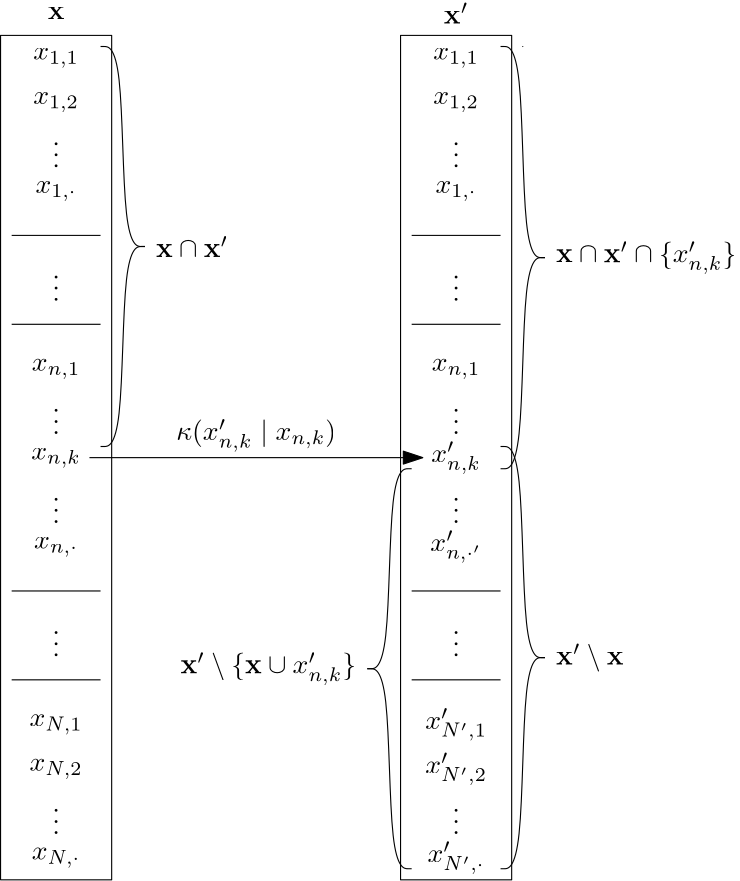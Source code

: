 <?xml version="1.0"?>
<!DOCTYPE ipe SYSTEM "ipe.dtd">
<ipe version="70005" creator="Ipe 7.1.4">
<info created="D:20141023154055" modified="D:20141023154055"/>
<ipestyle name="basic">
<symbol name="arrow/arc(spx)">
<path stroke="sym-stroke" fill="sym-stroke" pen="sym-pen">
0 0 m
-1 0.333 l
-1 -0.333 l
h
</path>
</symbol>
<symbol name="arrow/farc(spx)">
<path stroke="sym-stroke" fill="white" pen="sym-pen">
0 0 m
-1 0.333 l
-1 -0.333 l
h
</path>
</symbol>
<symbol name="mark/circle(sx)" transformations="translations">
<path fill="sym-stroke">
0.6 0 0 0.6 0 0 e
0.4 0 0 0.4 0 0 e
</path>
</symbol>
<symbol name="mark/disk(sx)" transformations="translations">
<path fill="sym-stroke">
0.6 0 0 0.6 0 0 e
</path>
</symbol>
<symbol name="mark/fdisk(sfx)" transformations="translations">
<group>
<path fill="sym-fill">
0.5 0 0 0.5 0 0 e
</path>
<path fill="sym-stroke" fillrule="eofill">
0.6 0 0 0.6 0 0 e
0.4 0 0 0.4 0 0 e
</path>
</group>
</symbol>
<symbol name="mark/box(sx)" transformations="translations">
<path fill="sym-stroke" fillrule="eofill">
-0.6 -0.6 m
0.6 -0.6 l
0.6 0.6 l
-0.6 0.6 l
h
-0.4 -0.4 m
0.4 -0.4 l
0.4 0.4 l
-0.4 0.4 l
h
</path>
</symbol>
<symbol name="mark/square(sx)" transformations="translations">
<path fill="sym-stroke">
-0.6 -0.6 m
0.6 -0.6 l
0.6 0.6 l
-0.6 0.6 l
h
</path>
</symbol>
<symbol name="mark/fsquare(sfx)" transformations="translations">
<group>
<path fill="sym-fill">
-0.5 -0.5 m
0.5 -0.5 l
0.5 0.5 l
-0.5 0.5 l
h
</path>
<path fill="sym-stroke" fillrule="eofill">
-0.6 -0.6 m
0.6 -0.6 l
0.6 0.6 l
-0.6 0.6 l
h
-0.4 -0.4 m
0.4 -0.4 l
0.4 0.4 l
-0.4 0.4 l
h
</path>
</group>
</symbol>
<symbol name="mark/cross(sx)" transformations="translations">
<group>
<path fill="sym-stroke">
-0.43 -0.57 m
0.57 0.43 l
0.43 0.57 l
-0.57 -0.43 l
h
</path>
<path fill="sym-stroke">
-0.43 0.57 m
0.57 -0.43 l
0.43 -0.57 l
-0.57 0.43 l
h
</path>
</group>
</symbol>
<symbol name="arrow/fnormal(spx)">
<path stroke="sym-stroke" fill="white" pen="sym-pen">
0 0 m
-1 0.333 l
-1 -0.333 l
h
</path>
</symbol>
<symbol name="arrow/pointed(spx)">
<path stroke="sym-stroke" fill="sym-stroke" pen="sym-pen">
0 0 m
-1 0.333 l
-0.8 0 l
-1 -0.333 l
h
</path>
</symbol>
<symbol name="arrow/fpointed(spx)">
<path stroke="sym-stroke" fill="white" pen="sym-pen">
0 0 m
-1 0.333 l
-0.8 0 l
-1 -0.333 l
h
</path>
</symbol>
<symbol name="arrow/linear(spx)">
<path stroke="sym-stroke" pen="sym-pen">
-1 0.333 m
0 0 l
-1 -0.333 l
</path>
</symbol>
<symbol name="arrow/fdouble(spx)">
<path stroke="sym-stroke" fill="white" pen="sym-pen">
0 0 m
-1 0.333 l
-1 -0.333 l
h
-1 0 m
-2 0.333 l
-2 -0.333 l
h
</path>
</symbol>
<symbol name="arrow/double(spx)">
<path stroke="sym-stroke" fill="sym-stroke" pen="sym-pen">
0 0 m
-1 0.333 l
-1 -0.333 l
h
-1 0 m
-2 0.333 l
-2 -0.333 l
h
</path>
</symbol>
<pen name="heavier" value="0.8"/>
<pen name="fat" value="1.2"/>
<pen name="ultrafat" value="2"/>
<symbolsize name="large" value="5"/>
<symbolsize name="small" value="2"/>
<symbolsize name="tiny" value="1.1"/>
<arrowsize name="large" value="10"/>
<arrowsize name="small" value="5"/>
<arrowsize name="tiny" value="3"/>
<color name="red" value="1 0 0"/>
<color name="green" value="0 1 0"/>
<color name="blue" value="0 0 1"/>
<color name="yellow" value="1 1 0"/>
<color name="orange" value="1 0.647 0"/>
<color name="gold" value="1 0.843 0"/>
<color name="purple" value="0.627 0.125 0.941"/>
<color name="gray" value="0.745"/>
<color name="brown" value="0.647 0.165 0.165"/>
<color name="navy" value="0 0 0.502"/>
<color name="pink" value="1 0.753 0.796"/>
<color name="seagreen" value="0.18 0.545 0.341"/>
<color name="turquoise" value="0.251 0.878 0.816"/>
<color name="violet" value="0.933 0.51 0.933"/>
<color name="darkblue" value="0 0 0.545"/>
<color name="darkcyan" value="0 0.545 0.545"/>
<color name="darkgray" value="0.663"/>
<color name="darkgreen" value="0 0.392 0"/>
<color name="darkmagenta" value="0.545 0 0.545"/>
<color name="darkorange" value="1 0.549 0"/>
<color name="darkred" value="0.545 0 0"/>
<color name="lightblue" value="0.678 0.847 0.902"/>
<color name="lightcyan" value="0.878 1 1"/>
<color name="lightgray" value="0.827"/>
<color name="lightgreen" value="0.565 0.933 0.565"/>
<color name="lightyellow" value="1 1 0.878"/>
<dashstyle name="dashed" value="[4] 0"/>
<dashstyle name="dotted" value="[1 3] 0"/>
<dashstyle name="dash dotted" value="[4 2 1 2] 0"/>
<dashstyle name="dash dot dotted" value="[4 2 1 2 1 2] 0"/>
<textsize name="large" value="\large"/>
<textsize name="Large" value="\Large"/>
<textsize name="LARGE" value="\LARGE"/>
<textsize name="huge" value="\huge"/>
<textsize name="Huge" value="\Huge"/>
<textsize name="small" value="\small"/>
<textsize name="footnote" value="\footnotesize"/>
<textsize name="tiny" value="\tiny"/>
<textstyle name="center" begin="\begin{center}" end="\end{center}"/>
<textstyle name="itemize" begin="\begin{itemize}" end="\end{itemize}"/>
<textstyle name="item" begin="\begin{itemize}\item{}" end="\end{itemize}"/>
<gridsize name="4 pts" value="4"/>
<gridsize name="8 pts (~3 mm)" value="8"/>
<gridsize name="16 pts (~6 mm)" value="16"/>
<gridsize name="32 pts (~12 mm)" value="32"/>
<gridsize name="10 pts (~3.5 mm)" value="10"/>
<gridsize name="20 pts (~7 mm)" value="20"/>
<gridsize name="14 pts (~5 mm)" value="14"/>
<gridsize name="28 pts (~10 mm)" value="28"/>
<gridsize name="56 pts (~20 mm)" value="56"/>
<anglesize name="90 deg" value="90"/>
<anglesize name="60 deg" value="60"/>
<anglesize name="45 deg" value="45"/>
<anglesize name="30 deg" value="30"/>
<anglesize name="22.5 deg" value="22.5"/>
<tiling name="falling" angle="-60" step="4" width="1"/>
<tiling name="rising" angle="30" step="4" width="1"/>
</ipestyle>
<page>
<layer name="alpha"/>
<view layers="alpha" active="alpha"/>
<text layer="alpha" transformations="translations" pos="112 672" stroke="black" type="label" width="16.501" height="4.29" depth="2.85" halign="center" valign="center">$x_{1, 1}$</text>
<text transformations="translations" pos="112 656" stroke="black" type="label" width="16.501" height="4.29" depth="2.85" halign="center" valign="center">$x_{1, 2}$</text>
<text transformations="translations" pos="112 640" stroke="black" type="label" width="2.767" height="14.999" depth="0" halign="center" valign="center">$\vdots$</text>
<text transformations="translations" pos="112 624" stroke="black" type="label" width="14.896" height="4.29" depth="2.85" halign="center" valign="center">$x_{1, \cdot}$</text>
<path stroke="black">
96 608 m
128 608 l
</path>
<text transformations="translations" pos="112 592" stroke="black" type="label" width="2.767" height="14.999" depth="0" halign="center" valign="center">$\vdots$</text>
<path stroke="black">
96 576 m
128 576 l
</path>
<text transformations="translations" pos="112 560" stroke="black" type="label" width="17.454" height="4.29" depth="2.85" halign="center" valign="center">$x_{n, 1}$</text>
<text transformations="translations" pos="112 544" stroke="black" type="label" width="2.767" height="14.999" depth="0" halign="center" valign="center">$\vdots$</text>
<text transformations="translations" pos="112 528" stroke="black" type="label" width="17.887" height="4.29" depth="2.85" halign="center" valign="center">$x_{n, k}$</text>
<text transformations="translations" pos="112 512" stroke="black" type="label" width="2.767" height="14.999" depth="0" halign="center" valign="center">$\vdots$</text>
<text transformations="translations" pos="112 496" stroke="black" type="label" width="15.849" height="4.29" depth="2.85" halign="center" valign="center">$x_{n, \cdot}$</text>
<path stroke="black">
96 480 m
128 480 l
</path>
<text transformations="translations" pos="112 464" stroke="black" type="label" width="2.767" height="14.999" depth="0" halign="center" valign="center">$\vdots$</text>
<path stroke="black">
96 448 m
128 448 l
</path>
<text transformations="translations" pos="112 432" stroke="black" type="label" width="19.159" height="4.29" depth="2.85" halign="center" valign="center">$x_{N, 1}$</text>
<text transformations="translations" pos="112 416" stroke="black" type="label" width="19.159" height="4.29" depth="2.85" halign="center" valign="center">$x_{N, 2}$</text>
<text transformations="translations" pos="112 400" stroke="black" type="label" width="2.767" height="14.999" depth="0" halign="center" valign="center">$\vdots$</text>
<text transformations="translations" pos="112 384" stroke="black" type="label" width="17.554" height="4.29" depth="2.85" halign="center" valign="center">$x_{N, \cdot}$</text>
<text matrix="1 0 0 1 48 0" transformations="translations" pos="208 528" stroke="black" type="label" width="17.887" height="7.487" depth="4.18" halign="center" valign="center">$x&apos;_{n, k}$</text>
<text matrix="1 0 0 1 48 0" transformations="translations" pos="208 512" stroke="black" type="label" width="2.767" height="14.999" depth="0" halign="center" valign="center">$\vdots$</text>
<text matrix="1 0 0 1 48 0" transformations="translations" pos="208 496" stroke="black" type="label" width="18.544" height="7.494" depth="4.09" halign="center" valign="center">$x&apos;_{n, \cdot&apos;}$</text>
<path matrix="1 0 0 1 48 0" stroke="black">
192 480 m
224 480 l
</path>
<text matrix="1 0 0 1 48 0" transformations="translations" pos="208 464" stroke="black" type="label" width="2.767" height="14.999" depth="0" halign="center" valign="center">$\vdots$</text>
<path matrix="1 0 0 1 48 0" stroke="black">
192 448 m
224 448 l
</path>
<text matrix="1 0 0 1 48 0" transformations="translations" pos="208 432" stroke="black" type="label" width="22.282" height="7.49" depth="4.1" halign="center" valign="center">$x&apos;_{N&apos;, 1}$</text>
<text matrix="1 0 0 1 48 0" transformations="translations" pos="208 416" stroke="black" type="label" width="22.282" height="7.49" depth="4.1" halign="center" valign="center">$x&apos;_{N&apos;, 2}$</text>
<text matrix="1 0 0 1 48 0" transformations="translations" pos="208 400" stroke="black" type="label" width="2.767" height="14.999" depth="0" halign="center" valign="center">$\vdots$</text>
<text matrix="1 0 0 1 48 0" transformations="translations" pos="208 384" stroke="black" type="label" width="20.677" height="7.49" depth="4.1" halign="center" valign="center">$x&apos;_{N&apos;, \cdot}$</text>
<path stroke="black">
92 680 m
92 376 l
132 376 l
132 680 l
h
</path>
<text matrix="1 0 0 1 144 0" transformations="translations" pos="112 672" stroke="black" type="label" width="16.501" height="4.29" depth="2.85" halign="center" valign="center">$x_{1, 1}$</text>
<text matrix="1 0 0 1 144 0" transformations="translations" pos="112 656" stroke="black" type="label" width="16.501" height="4.29" depth="2.85" halign="center" valign="center">$x_{1, 2}$</text>
<text matrix="1 0 0 1 144 0" transformations="translations" pos="112 640" stroke="black" type="label" width="2.767" height="14.999" depth="0" halign="center" valign="center">$\vdots$</text>
<text matrix="1 0 0 1 144 0" transformations="translations" pos="112 624" stroke="black" type="label" width="14.896" height="4.29" depth="2.85" halign="center" valign="center">$x_{1, \cdot}$</text>
<text matrix="1 0 0 1 144 0" transformations="translations" pos="112 592" stroke="black" type="label" width="2.767" height="14.999" depth="0" halign="center" valign="center">$\vdots$</text>
<text matrix="1 0 0 1 144 0" transformations="translations" pos="112 560" stroke="black" type="label" width="17.454" height="4.29" depth="2.85" halign="center" valign="center">$x_{n, 1}$</text>
<text matrix="1 0 0 1 144 0" transformations="translations" pos="112 544" stroke="black" type="label" width="2.767" height="14.999" depth="0" halign="center" valign="center">$\vdots$</text>
<path matrix="1 0 0 1 48 0" stroke="black">
192 608 m
224 608 l
</path>
<path matrix="1 0 0 1 48 0" stroke="black">
192 576 m
224 576 l
</path>
<path matrix="1 0 0 1 48 0" stroke="black">
188 680 m
188 376 l
228 376 l
228 680 l
h
</path>
<text transformations="translations" pos="112 688" stroke="black" type="label" width="6.047" height="4.428" depth="0" halign="center" valign="center">$\mathbf x$</text>
<text matrix="1 0 0 1 48 0" transformations="translations" pos="208 688" stroke="black" type="label" width="8.842" height="7.49" depth="0" halign="center" valign="center">$\mathbf x&apos;$</text>
<text matrix="1 0 0 1 24 -8" transformations="translations" pos="160 544" stroke="black" type="label" width="57.564" height="7.487" depth="4.18" halign="center" valign="center">$\kappa(x&apos;_{n, k} \mid x_{n, k})$</text>
<path stroke="black" arrow="normal/normal">
124 528 m
244 528 l
</path>
<path stroke="black">
128 676 m
136 676
136 604
144 604
144 604 s
</path>
<path stroke="black">
144 604 m
136 604
136 532
128 532 s
</path>
<text matrix="1 0 0 1 -4 0" transformations="translations" pos="152 604" stroke="black" type="label" width="25.958" height="7.49" depth="0" valign="center">$\mathbf x \cap \mathbf x&apos;$</text>
<path stroke="black" cap="1">
280 676 m
280 676 l
</path>
<path stroke="black">
272 676 m
280 676
280 600
288 600 s
</path>
<path stroke="black">
288 600 m
280 600
280 524
272 524 s
</path>
<text transformations="translations" pos="292 600" stroke="black" type="label" width="64.877" height="7.487" depth="4.18" valign="center">$\mathbf x \cap \mathbf x&apos; \cap \{x&apos;_{n, k}\}$</text>
<path stroke="black">
272 532 m
280 532
280 456
288 456 s
</path>
<path stroke="black">
288 456 m
280 456
280 380
272 380 s
</path>
<text transformations="translations" pos="292 456" stroke="black" type="label" width="24.298" height="7.49" depth="2.49" valign="center">$\mathbf x&apos; \setminus \mathbf x$</text>
<path stroke="black">
240 524 m
232 524
232 452
224 452 s
</path>
<path stroke="black">
224 452 m
232 452
232 380
240 380 s
</path>
<text transformations="translations" pos="220 452" stroke="black" type="label" width="63.216" height="7.487" depth="4.18" halign="right" valign="center">$\mathbf x&apos; \setminus \{\mathbf x \cup x&apos;_{n, k}\}$</text>
</page>
</ipe>
